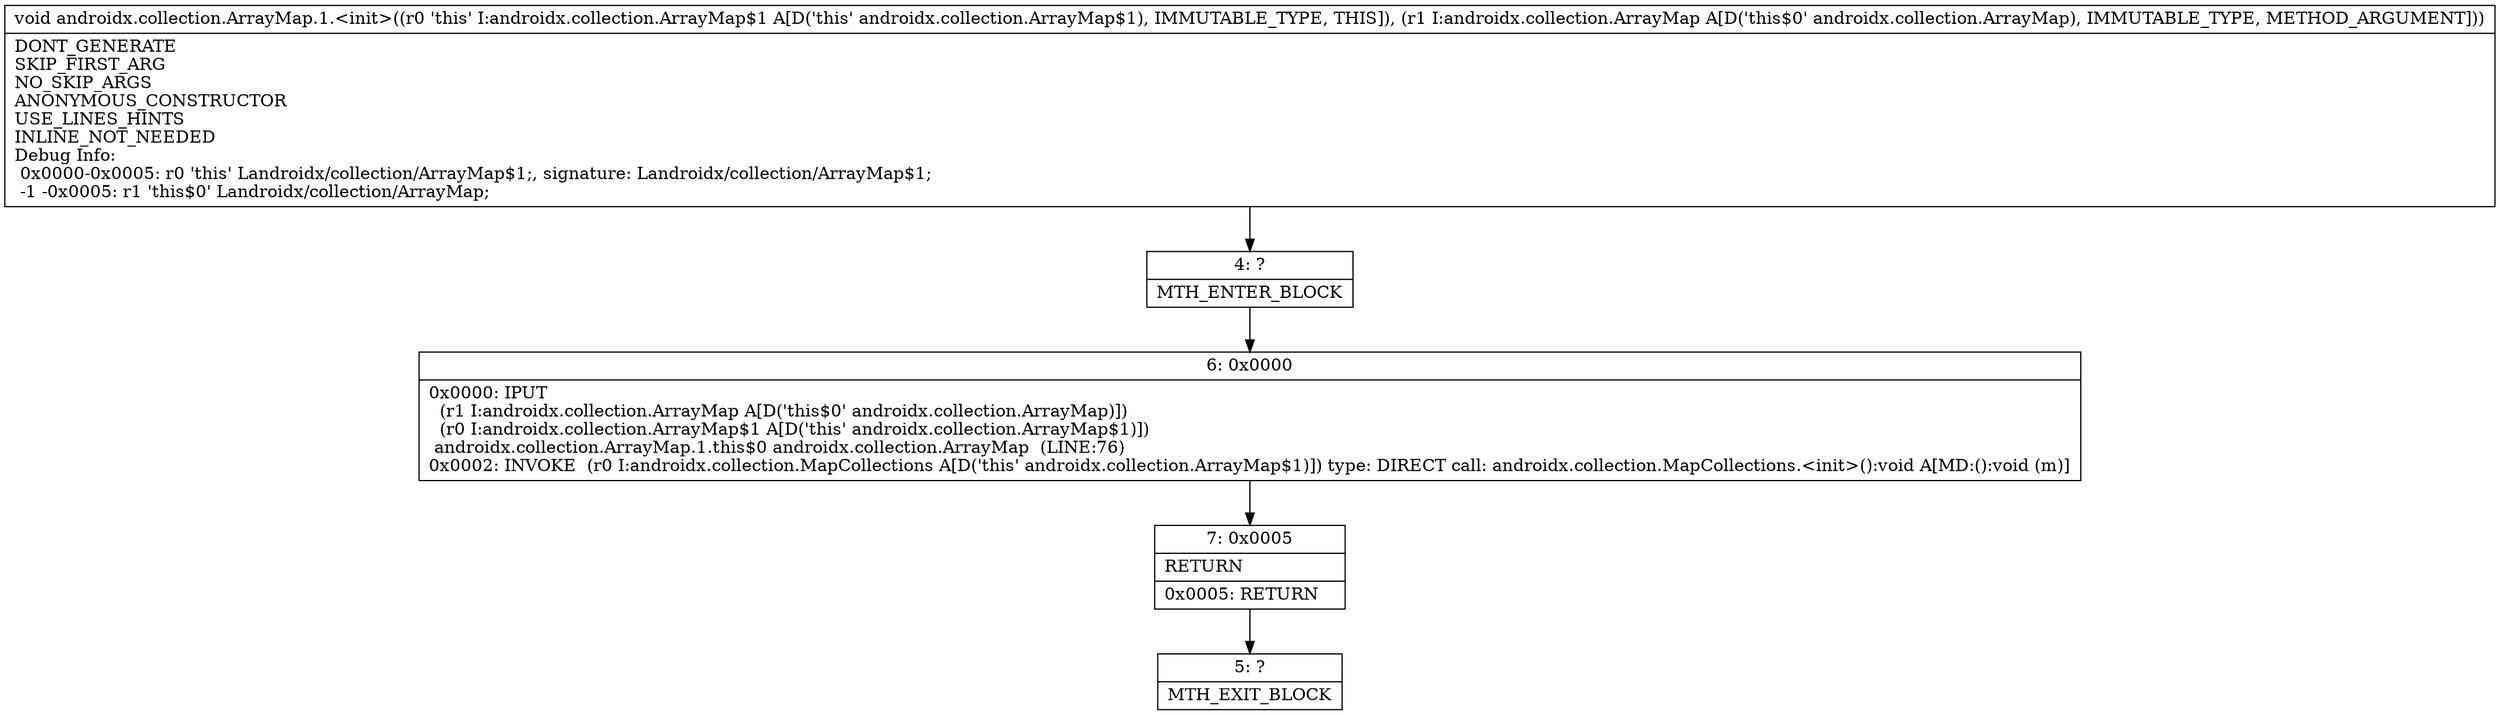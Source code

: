 digraph "CFG forandroidx.collection.ArrayMap.1.\<init\>(Landroidx\/collection\/ArrayMap;)V" {
Node_4 [shape=record,label="{4\:\ ?|MTH_ENTER_BLOCK\l}"];
Node_6 [shape=record,label="{6\:\ 0x0000|0x0000: IPUT  \l  (r1 I:androidx.collection.ArrayMap A[D('this$0' androidx.collection.ArrayMap)])\l  (r0 I:androidx.collection.ArrayMap$1 A[D('this' androidx.collection.ArrayMap$1)])\l androidx.collection.ArrayMap.1.this$0 androidx.collection.ArrayMap  (LINE:76)\l0x0002: INVOKE  (r0 I:androidx.collection.MapCollections A[D('this' androidx.collection.ArrayMap$1)]) type: DIRECT call: androidx.collection.MapCollections.\<init\>():void A[MD:():void (m)]\l}"];
Node_7 [shape=record,label="{7\:\ 0x0005|RETURN\l|0x0005: RETURN   \l}"];
Node_5 [shape=record,label="{5\:\ ?|MTH_EXIT_BLOCK\l}"];
MethodNode[shape=record,label="{void androidx.collection.ArrayMap.1.\<init\>((r0 'this' I:androidx.collection.ArrayMap$1 A[D('this' androidx.collection.ArrayMap$1), IMMUTABLE_TYPE, THIS]), (r1 I:androidx.collection.ArrayMap A[D('this$0' androidx.collection.ArrayMap), IMMUTABLE_TYPE, METHOD_ARGUMENT]))  | DONT_GENERATE\lSKIP_FIRST_ARG\lNO_SKIP_ARGS\lANONYMOUS_CONSTRUCTOR\lUSE_LINES_HINTS\lINLINE_NOT_NEEDED\lDebug Info:\l  0x0000\-0x0005: r0 'this' Landroidx\/collection\/ArrayMap$1;, signature: Landroidx\/collection\/ArrayMap$1;\l  \-1 \-0x0005: r1 'this$0' Landroidx\/collection\/ArrayMap;\l}"];
MethodNode -> Node_4;Node_4 -> Node_6;
Node_6 -> Node_7;
Node_7 -> Node_5;
}

